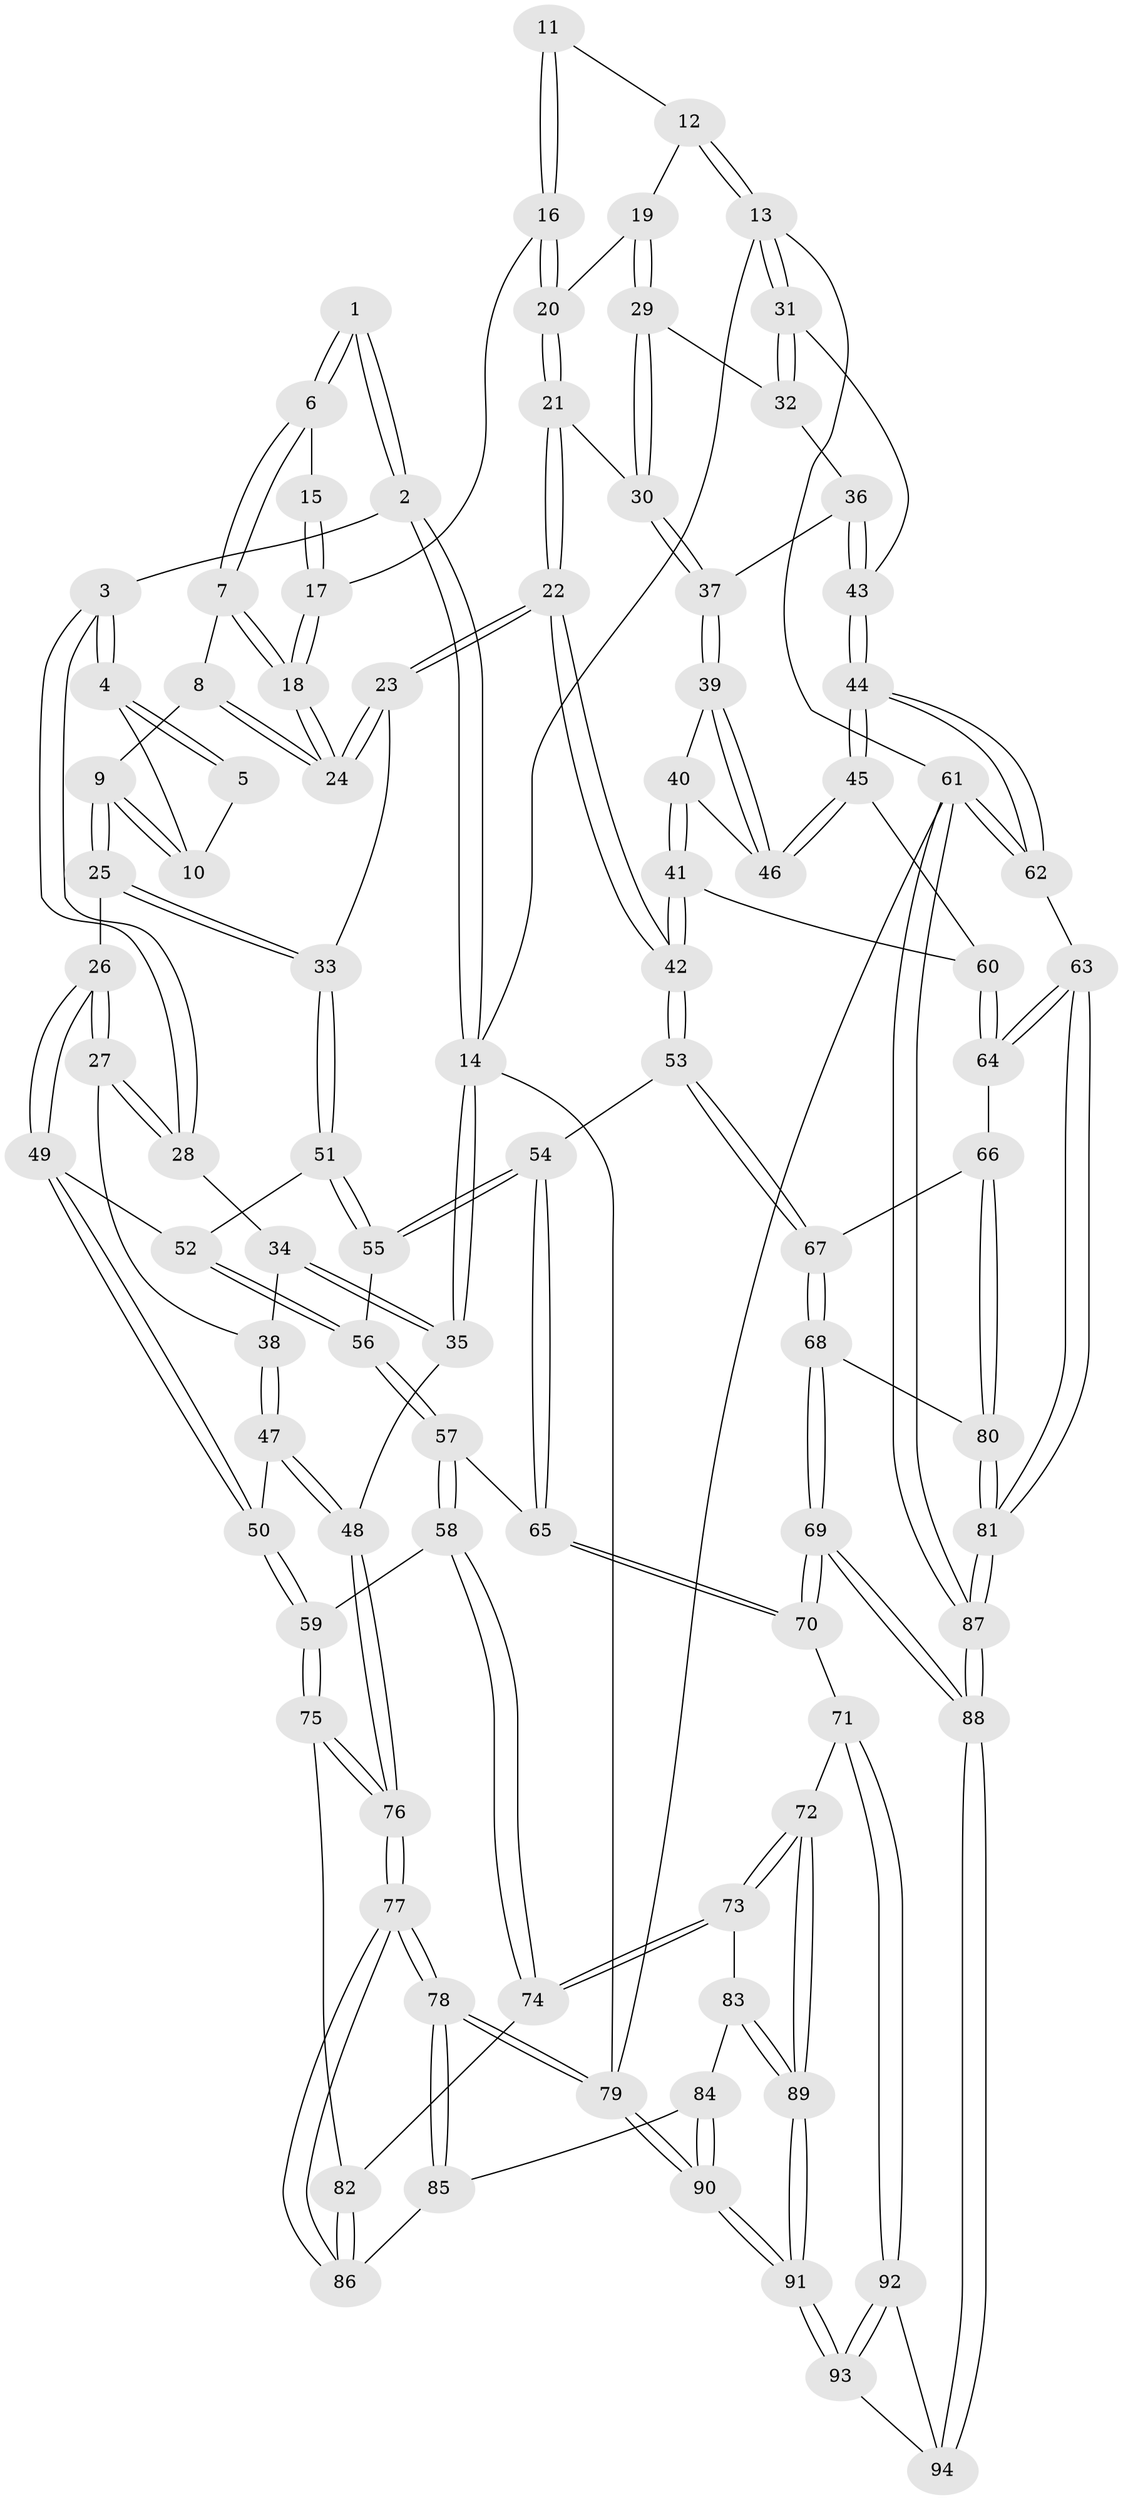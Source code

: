 // Generated by graph-tools (version 1.1) at 2025/11/02/27/25 16:11:56]
// undirected, 94 vertices, 232 edges
graph export_dot {
graph [start="1"]
  node [color=gray90,style=filled];
  1 [pos="+0.3558194484101928+0"];
  2 [pos="+0+0"];
  3 [pos="+0.20183100422392705+0.1454249135171797"];
  4 [pos="+0.21974095678498679+0.1262269875519834"];
  5 [pos="+0.33509881152143145+0"];
  6 [pos="+0.5313807353367075+0"];
  7 [pos="+0.5092897057412538+0"];
  8 [pos="+0.4626533995635036+0.1428330331900885"];
  9 [pos="+0.41516372132040386+0.1555698336918833"];
  10 [pos="+0.35643654216038856+0.10489983314087317"];
  11 [pos="+0.7541910316772168+0"];
  12 [pos="+1+0"];
  13 [pos="+1+0"];
  14 [pos="+0+0"];
  15 [pos="+0.6203160469199006+0"];
  16 [pos="+0.7518799875335935+0.1474032406828649"];
  17 [pos="+0.644590836580624+0.13426715669382266"];
  18 [pos="+0.6039304396874954+0.1790398000925728"];
  19 [pos="+0.8442768360533597+0.1611854836394123"];
  20 [pos="+0.7524247842610366+0.148069278776977"];
  21 [pos="+0.7071379094615022+0.31262510795083975"];
  22 [pos="+0.6708928158703609+0.33487442559427955"];
  23 [pos="+0.5824648991013005+0.3095295487137675"];
  24 [pos="+0.5670160905637762+0.2372089960551197"];
  25 [pos="+0.2989632681860967+0.2925438147940104"];
  26 [pos="+0.27403845389509224+0.30160649828167524"];
  27 [pos="+0.23816738566924125+0.2874205758804271"];
  28 [pos="+0.1952907040285919+0.17188607166099137"];
  29 [pos="+0.879122515596146+0.2118286433812759"];
  30 [pos="+0.8844973544232614+0.29306857393864344"];
  31 [pos="+1+0"];
  32 [pos="+0.9942784452998441+0.13288061624693964"];
  33 [pos="+0.5465913934829529+0.33640805818513914"];
  34 [pos="+0+0.14329982729271953"];
  35 [pos="+0+0.09200796323305228"];
  36 [pos="+0.9505353490070475+0.32152611412590476"];
  37 [pos="+0.9162260581799727+0.32156941835493547"];
  38 [pos="+0.1497712720631383+0.33947301199012797"];
  39 [pos="+0.9037391510695993+0.36253437680107153"];
  40 [pos="+0.8418670547812442+0.4459805897318726"];
  41 [pos="+0.7525550429200294+0.531246545405368"];
  42 [pos="+0.7482184876316533+0.5321370569640477"];
  43 [pos="+1+0.3389999572458079"];
  44 [pos="+1+0.5949942639885981"];
  45 [pos="+0.9895412227458987+0.5446721938488394"];
  46 [pos="+0.9583521852335969+0.4968096003511516"];
  47 [pos="+0.024055228315129722+0.5039034534274958"];
  48 [pos="+0+0.5228911365105756"];
  49 [pos="+0.3105710246103417+0.42322774538355395"];
  50 [pos="+0.21872675226005708+0.6171234140426949"];
  51 [pos="+0.5280336276286824+0.3823400840323594"];
  52 [pos="+0.38690000907659183+0.45573836086980857"];
  53 [pos="+0.700160560835643+0.6010485327172912"];
  54 [pos="+0.565590338509253+0.6157952652505941"];
  55 [pos="+0.5360373327358188+0.5491681989807848"];
  56 [pos="+0.40510400913095557+0.49343440561861324"];
  57 [pos="+0.3532784398464054+0.6483572326445928"];
  58 [pos="+0.26164864533742876+0.6894166310056666"];
  59 [pos="+0.22702509467495954+0.6315983354303167"];
  60 [pos="+0.88173880364763+0.5634437297885585"];
  61 [pos="+1+1"];
  62 [pos="+1+0.6989893623454176"];
  63 [pos="+1+0.7384851883195387"];
  64 [pos="+0.9053575543996141+0.7318479729396851"];
  65 [pos="+0.5584342134119474+0.623073226883456"];
  66 [pos="+0.8758757129357047+0.7405396308933064"];
  67 [pos="+0.7380870447399634+0.6764872034323459"];
  68 [pos="+0.6971886679507595+0.8395530361823881"];
  69 [pos="+0.6515766814157706+0.8934420745125257"];
  70 [pos="+0.5313970454638159+0.8436430638309257"];
  71 [pos="+0.4861887984791623+0.8603301790319723"];
  72 [pos="+0.4434147626085948+0.8517202684073815"];
  73 [pos="+0.26703455588096764+0.734519957278166"];
  74 [pos="+0.2590167546296216+0.716948713763301"];
  75 [pos="+0+0.7476198512139376"];
  76 [pos="+0+0.7622761310136302"];
  77 [pos="+0+1"];
  78 [pos="+0+1"];
  79 [pos="+0+1"];
  80 [pos="+0.8447175129515885+0.8362549317962444"];
  81 [pos="+0.8848639962952568+0.9327706435614074"];
  82 [pos="+0.240049410858275+0.7250158095098718"];
  83 [pos="+0.24127869957104048+0.8743878582182205"];
  84 [pos="+0.20724038049162466+0.9159461779041971"];
  85 [pos="+0.15362146359990494+0.9024353870871099"];
  86 [pos="+0.07782406560169211+0.8489573912585797"];
  87 [pos="+0.8849709337373257+1"];
  88 [pos="+0.7906993186296941+1"];
  89 [pos="+0.33372836081940743+0.9733093899127739"];
  90 [pos="+0.06102806011433118+1"];
  91 [pos="+0.338822259068767+1"];
  92 [pos="+0.4833989027724901+0.8836923232827268"];
  93 [pos="+0.3632649881743267+1"];
  94 [pos="+0.6057566366118833+1"];
  1 -- 2;
  1 -- 2;
  1 -- 6;
  1 -- 6;
  2 -- 3;
  2 -- 14;
  2 -- 14;
  3 -- 4;
  3 -- 4;
  3 -- 28;
  3 -- 28;
  4 -- 5;
  4 -- 5;
  4 -- 10;
  5 -- 10;
  6 -- 7;
  6 -- 7;
  6 -- 15;
  7 -- 8;
  7 -- 18;
  7 -- 18;
  8 -- 9;
  8 -- 24;
  8 -- 24;
  9 -- 10;
  9 -- 10;
  9 -- 25;
  9 -- 25;
  11 -- 12;
  11 -- 16;
  11 -- 16;
  12 -- 13;
  12 -- 13;
  12 -- 19;
  13 -- 14;
  13 -- 31;
  13 -- 31;
  13 -- 61;
  14 -- 35;
  14 -- 35;
  14 -- 79;
  15 -- 17;
  15 -- 17;
  16 -- 17;
  16 -- 20;
  16 -- 20;
  17 -- 18;
  17 -- 18;
  18 -- 24;
  18 -- 24;
  19 -- 20;
  19 -- 29;
  19 -- 29;
  20 -- 21;
  20 -- 21;
  21 -- 22;
  21 -- 22;
  21 -- 30;
  22 -- 23;
  22 -- 23;
  22 -- 42;
  22 -- 42;
  23 -- 24;
  23 -- 24;
  23 -- 33;
  25 -- 26;
  25 -- 33;
  25 -- 33;
  26 -- 27;
  26 -- 27;
  26 -- 49;
  26 -- 49;
  27 -- 28;
  27 -- 28;
  27 -- 38;
  28 -- 34;
  29 -- 30;
  29 -- 30;
  29 -- 32;
  30 -- 37;
  30 -- 37;
  31 -- 32;
  31 -- 32;
  31 -- 43;
  32 -- 36;
  33 -- 51;
  33 -- 51;
  34 -- 35;
  34 -- 35;
  34 -- 38;
  35 -- 48;
  36 -- 37;
  36 -- 43;
  36 -- 43;
  37 -- 39;
  37 -- 39;
  38 -- 47;
  38 -- 47;
  39 -- 40;
  39 -- 46;
  39 -- 46;
  40 -- 41;
  40 -- 41;
  40 -- 46;
  41 -- 42;
  41 -- 42;
  41 -- 60;
  42 -- 53;
  42 -- 53;
  43 -- 44;
  43 -- 44;
  44 -- 45;
  44 -- 45;
  44 -- 62;
  44 -- 62;
  45 -- 46;
  45 -- 46;
  45 -- 60;
  47 -- 48;
  47 -- 48;
  47 -- 50;
  48 -- 76;
  48 -- 76;
  49 -- 50;
  49 -- 50;
  49 -- 52;
  50 -- 59;
  50 -- 59;
  51 -- 52;
  51 -- 55;
  51 -- 55;
  52 -- 56;
  52 -- 56;
  53 -- 54;
  53 -- 67;
  53 -- 67;
  54 -- 55;
  54 -- 55;
  54 -- 65;
  54 -- 65;
  55 -- 56;
  56 -- 57;
  56 -- 57;
  57 -- 58;
  57 -- 58;
  57 -- 65;
  58 -- 59;
  58 -- 74;
  58 -- 74;
  59 -- 75;
  59 -- 75;
  60 -- 64;
  60 -- 64;
  61 -- 62;
  61 -- 62;
  61 -- 87;
  61 -- 87;
  61 -- 79;
  62 -- 63;
  63 -- 64;
  63 -- 64;
  63 -- 81;
  63 -- 81;
  64 -- 66;
  65 -- 70;
  65 -- 70;
  66 -- 67;
  66 -- 80;
  66 -- 80;
  67 -- 68;
  67 -- 68;
  68 -- 69;
  68 -- 69;
  68 -- 80;
  69 -- 70;
  69 -- 70;
  69 -- 88;
  69 -- 88;
  70 -- 71;
  71 -- 72;
  71 -- 92;
  71 -- 92;
  72 -- 73;
  72 -- 73;
  72 -- 89;
  72 -- 89;
  73 -- 74;
  73 -- 74;
  73 -- 83;
  74 -- 82;
  75 -- 76;
  75 -- 76;
  75 -- 82;
  76 -- 77;
  76 -- 77;
  77 -- 78;
  77 -- 78;
  77 -- 86;
  77 -- 86;
  78 -- 79;
  78 -- 79;
  78 -- 85;
  78 -- 85;
  79 -- 90;
  79 -- 90;
  80 -- 81;
  80 -- 81;
  81 -- 87;
  81 -- 87;
  82 -- 86;
  82 -- 86;
  83 -- 84;
  83 -- 89;
  83 -- 89;
  84 -- 85;
  84 -- 90;
  84 -- 90;
  85 -- 86;
  87 -- 88;
  87 -- 88;
  88 -- 94;
  88 -- 94;
  89 -- 91;
  89 -- 91;
  90 -- 91;
  90 -- 91;
  91 -- 93;
  91 -- 93;
  92 -- 93;
  92 -- 93;
  92 -- 94;
  93 -- 94;
}
